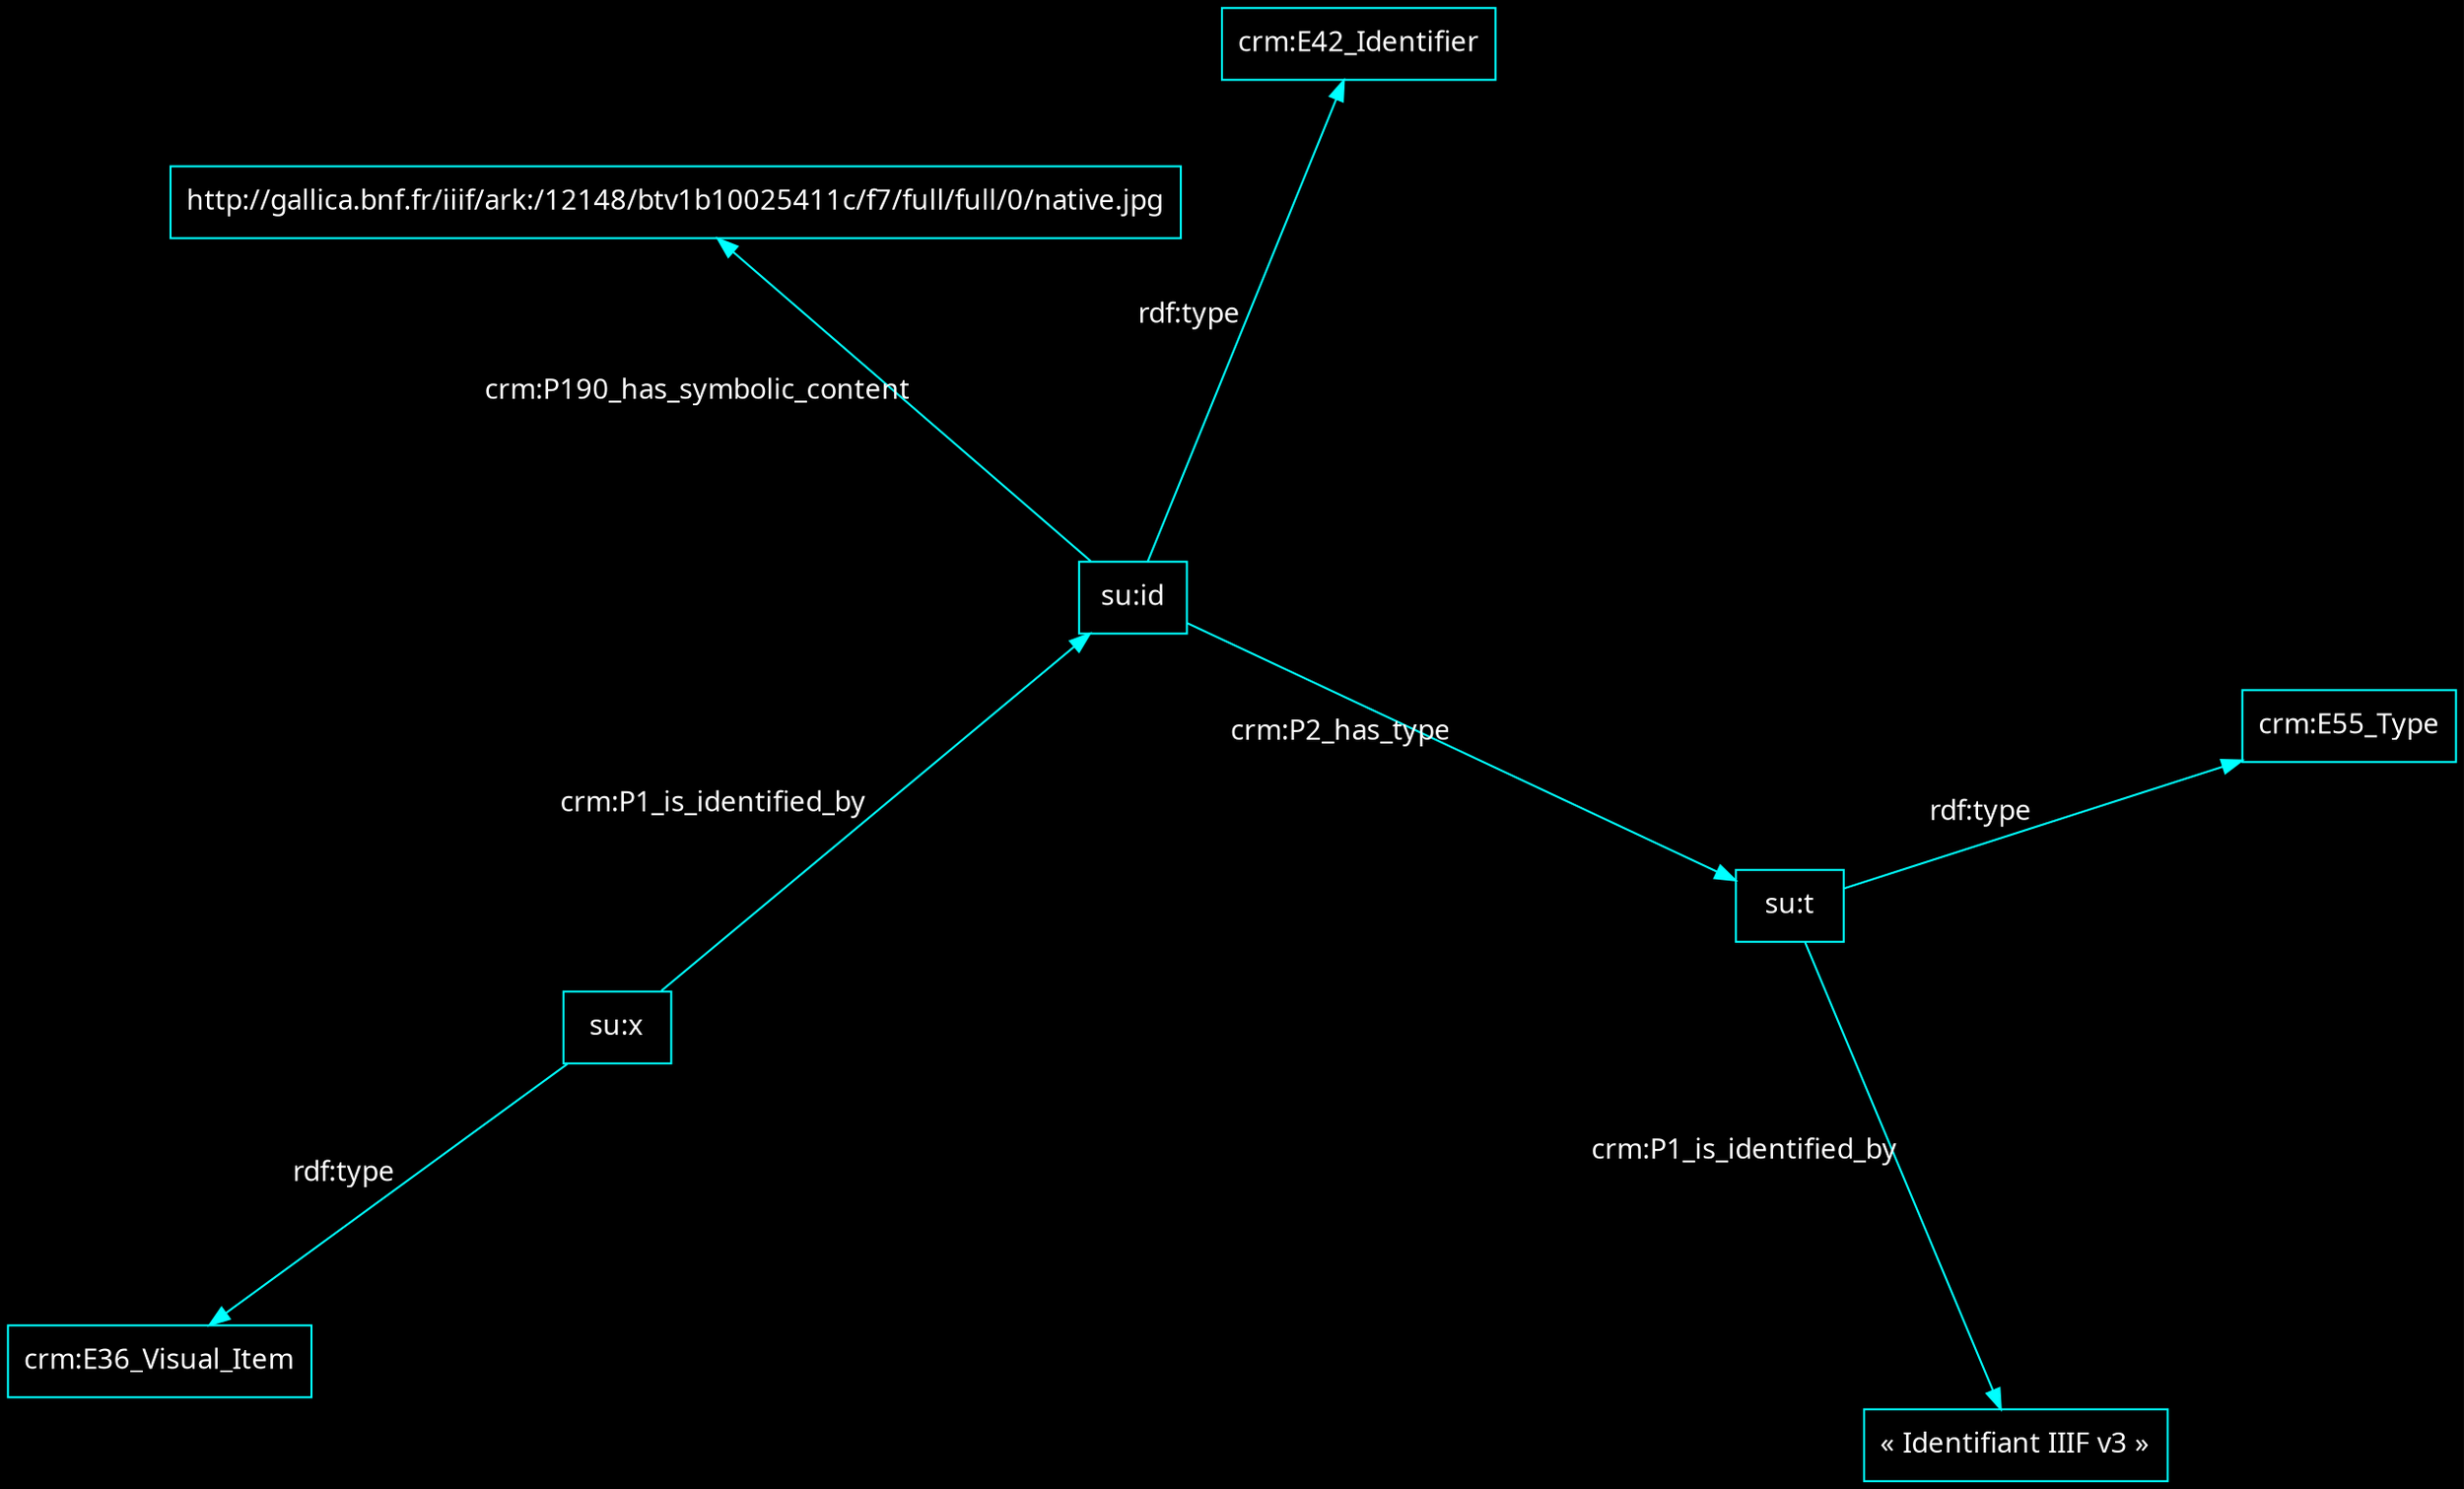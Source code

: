 digraph {
    graph [bgcolor=black]
    rankdir=LR
    node [color=white,fontcolor=white,fontname="FiraCode Nerd Font Mono Regular",shape=box]
    edge [color=white,fontcolor=white,fontname="FiraCode Nerd Font Mono Regular"]
    

    layout=sfdp
node [color=cyan,fontcolor=white]
edge [color=cyan,fontcolor=white]
"su:x" -> "crm:E36_Visual_Item" [label="rdf:type"]
"su:x" -> "su:id" [label="crm:P1_is_identified_by"]
"su:id" -> "crm:E42_Identifier" [label="rdf:type"]
"su:t" -> "« Identifiant IIIF v3 »" [label="crm:P1_is_identified_by"]
"su:id" -> "http://gallica.bnf.fr/iiif/ark:/12148/btv1b10025411c/f7/full/full/0/native.jpg" [label="crm:P190_has_symbolic_content"]
"su:id" -> "su:t" [label="crm:P2_has_type"]
"su:t" -> "crm:E55_Type" [label="rdf:type"]
}
